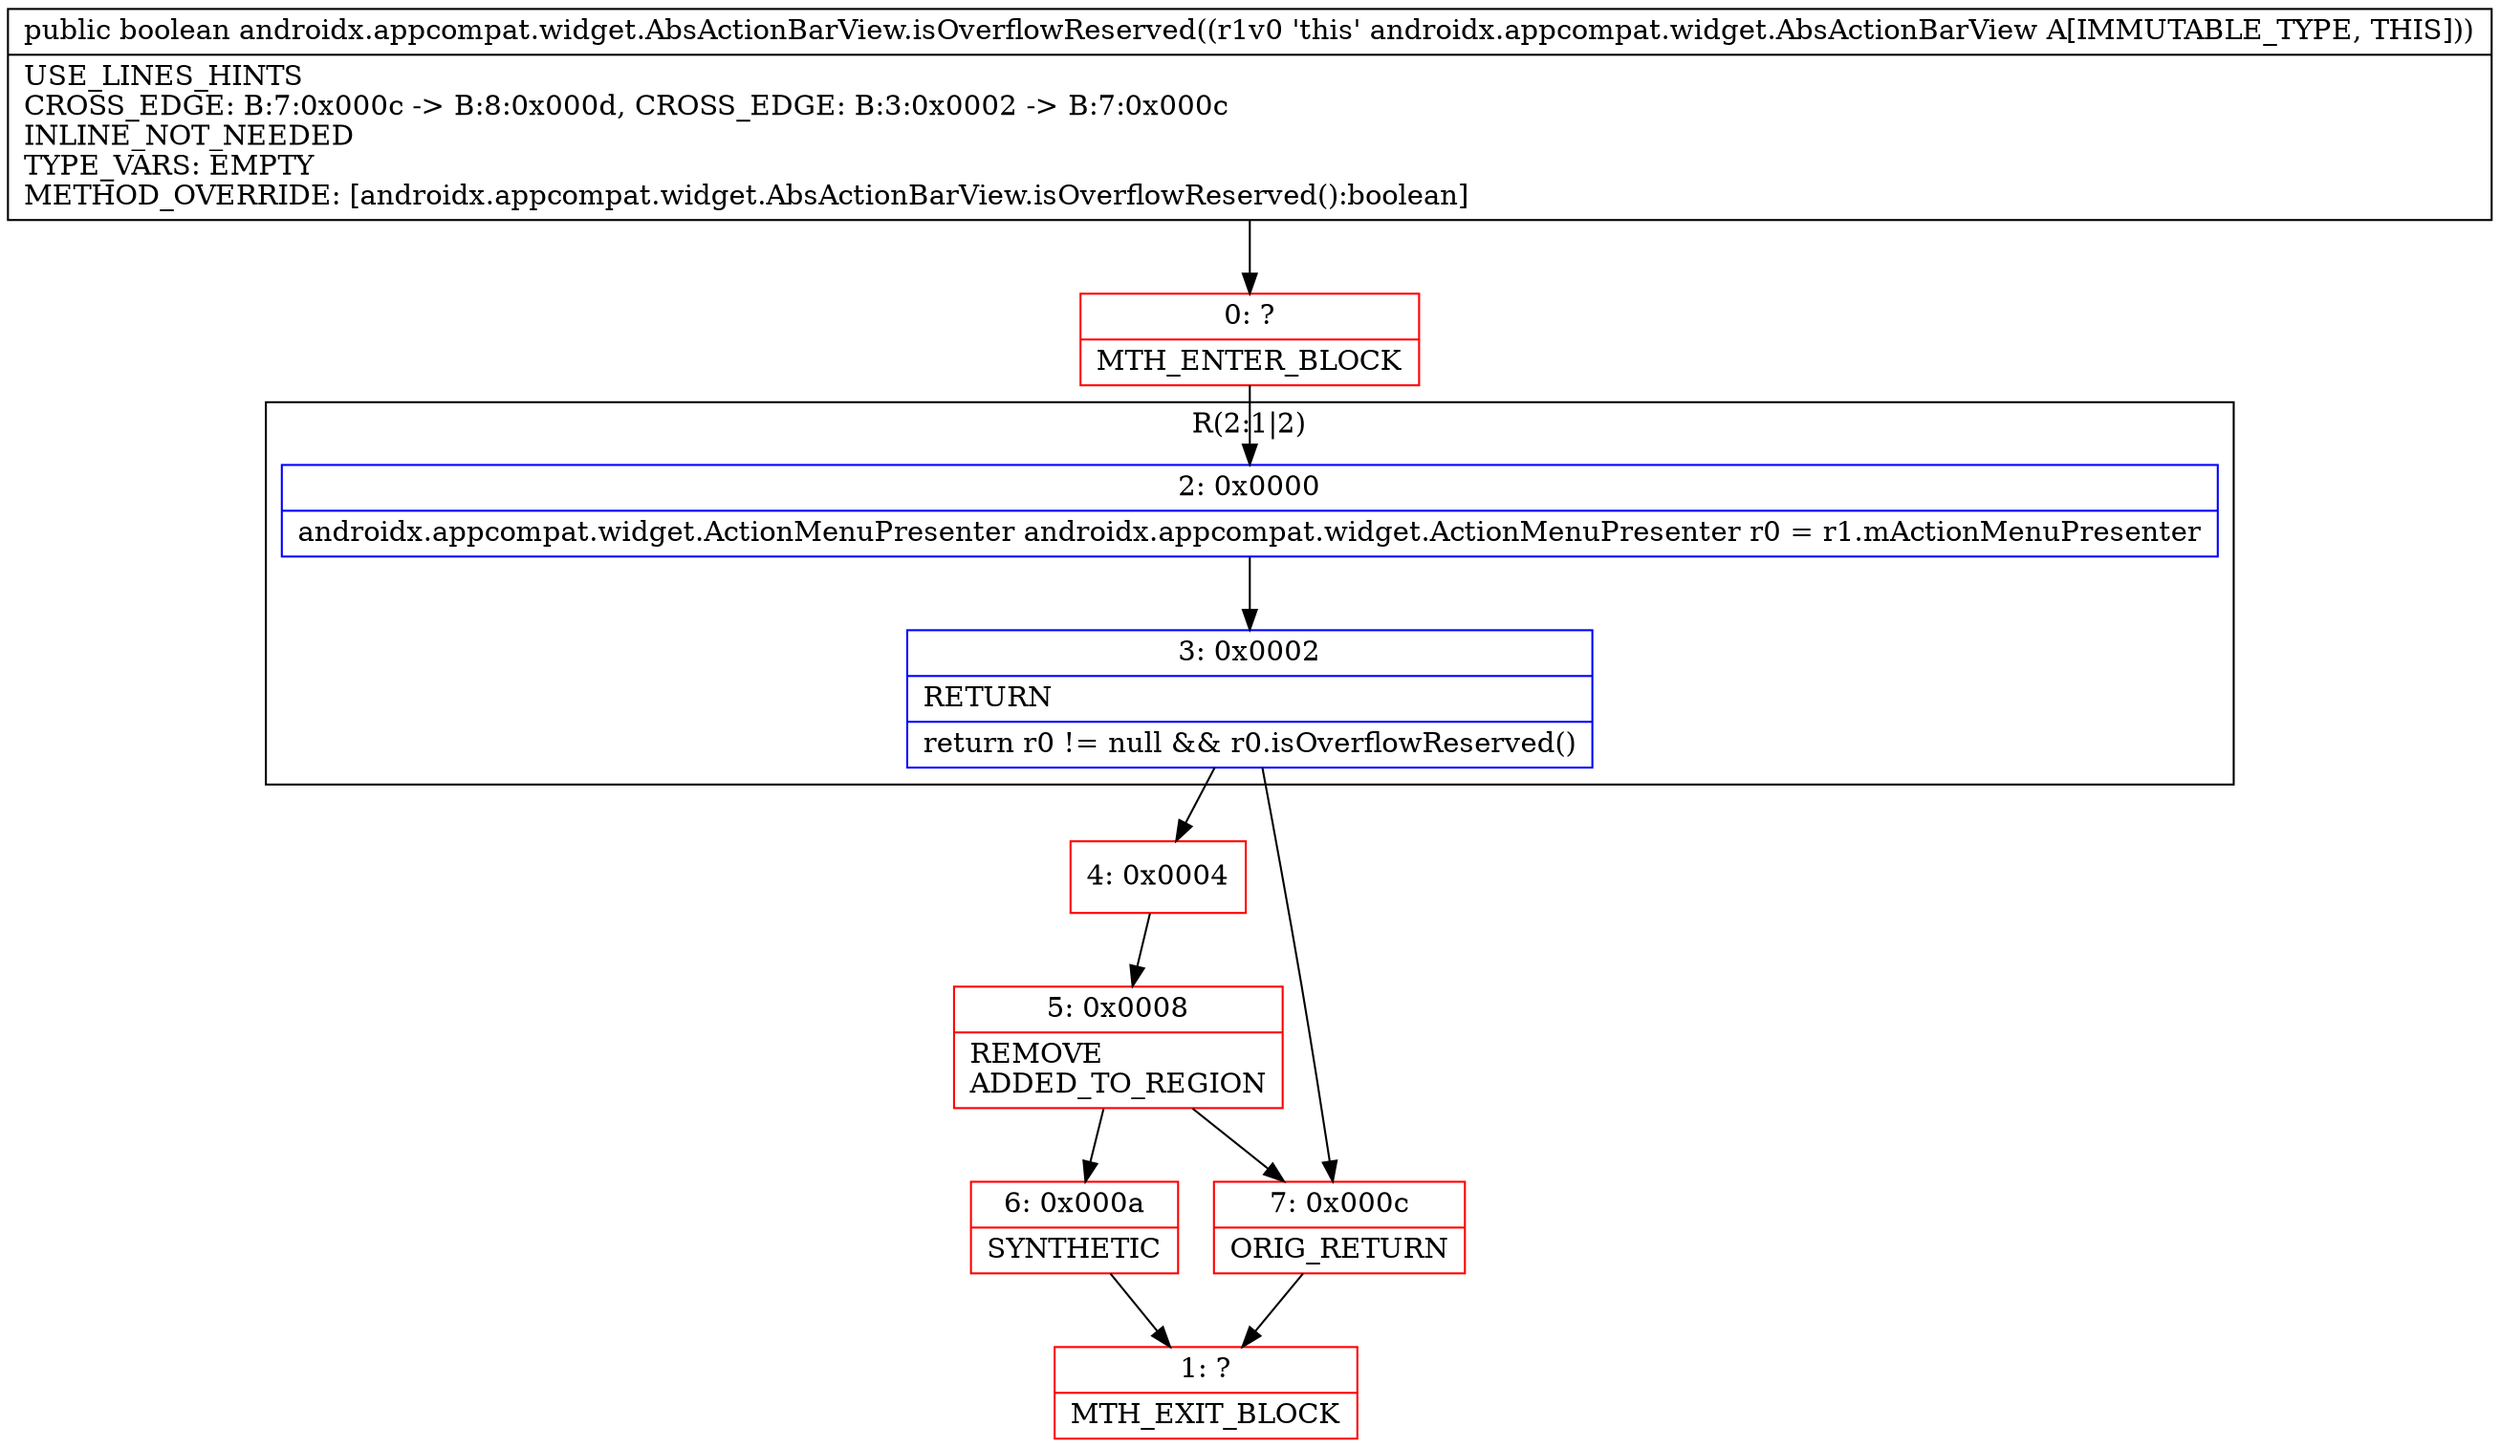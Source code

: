 digraph "CFG forandroidx.appcompat.widget.AbsActionBarView.isOverflowReserved()Z" {
subgraph cluster_Region_1813923897 {
label = "R(2:1|2)";
node [shape=record,color=blue];
Node_2 [shape=record,label="{2\:\ 0x0000|androidx.appcompat.widget.ActionMenuPresenter androidx.appcompat.widget.ActionMenuPresenter r0 = r1.mActionMenuPresenter\l}"];
Node_3 [shape=record,label="{3\:\ 0x0002|RETURN\l|return r0 != null && r0.isOverflowReserved()\l}"];
}
Node_0 [shape=record,color=red,label="{0\:\ ?|MTH_ENTER_BLOCK\l}"];
Node_4 [shape=record,color=red,label="{4\:\ 0x0004}"];
Node_5 [shape=record,color=red,label="{5\:\ 0x0008|REMOVE\lADDED_TO_REGION\l}"];
Node_6 [shape=record,color=red,label="{6\:\ 0x000a|SYNTHETIC\l}"];
Node_1 [shape=record,color=red,label="{1\:\ ?|MTH_EXIT_BLOCK\l}"];
Node_7 [shape=record,color=red,label="{7\:\ 0x000c|ORIG_RETURN\l}"];
MethodNode[shape=record,label="{public boolean androidx.appcompat.widget.AbsActionBarView.isOverflowReserved((r1v0 'this' androidx.appcompat.widget.AbsActionBarView A[IMMUTABLE_TYPE, THIS]))  | USE_LINES_HINTS\lCROSS_EDGE: B:7:0x000c \-\> B:8:0x000d, CROSS_EDGE: B:3:0x0002 \-\> B:7:0x000c\lINLINE_NOT_NEEDED\lTYPE_VARS: EMPTY\lMETHOD_OVERRIDE: [androidx.appcompat.widget.AbsActionBarView.isOverflowReserved():boolean]\l}"];
MethodNode -> Node_0;Node_2 -> Node_3;
Node_3 -> Node_4;
Node_3 -> Node_7;
Node_0 -> Node_2;
Node_4 -> Node_5;
Node_5 -> Node_6;
Node_5 -> Node_7;
Node_6 -> Node_1;
Node_7 -> Node_1;
}

